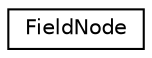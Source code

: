 digraph "Graphical Class Hierarchy"
{
  edge [fontname="Helvetica",fontsize="10",labelfontname="Helvetica",labelfontsize="10"];
  node [fontname="Helvetica",fontsize="10",shape=record];
  rankdir="LR";
  Node0 [label="FieldNode",height=0.2,width=0.4,color="black", fillcolor="white", style="filled",URL="$class_field_node.html"];
}
